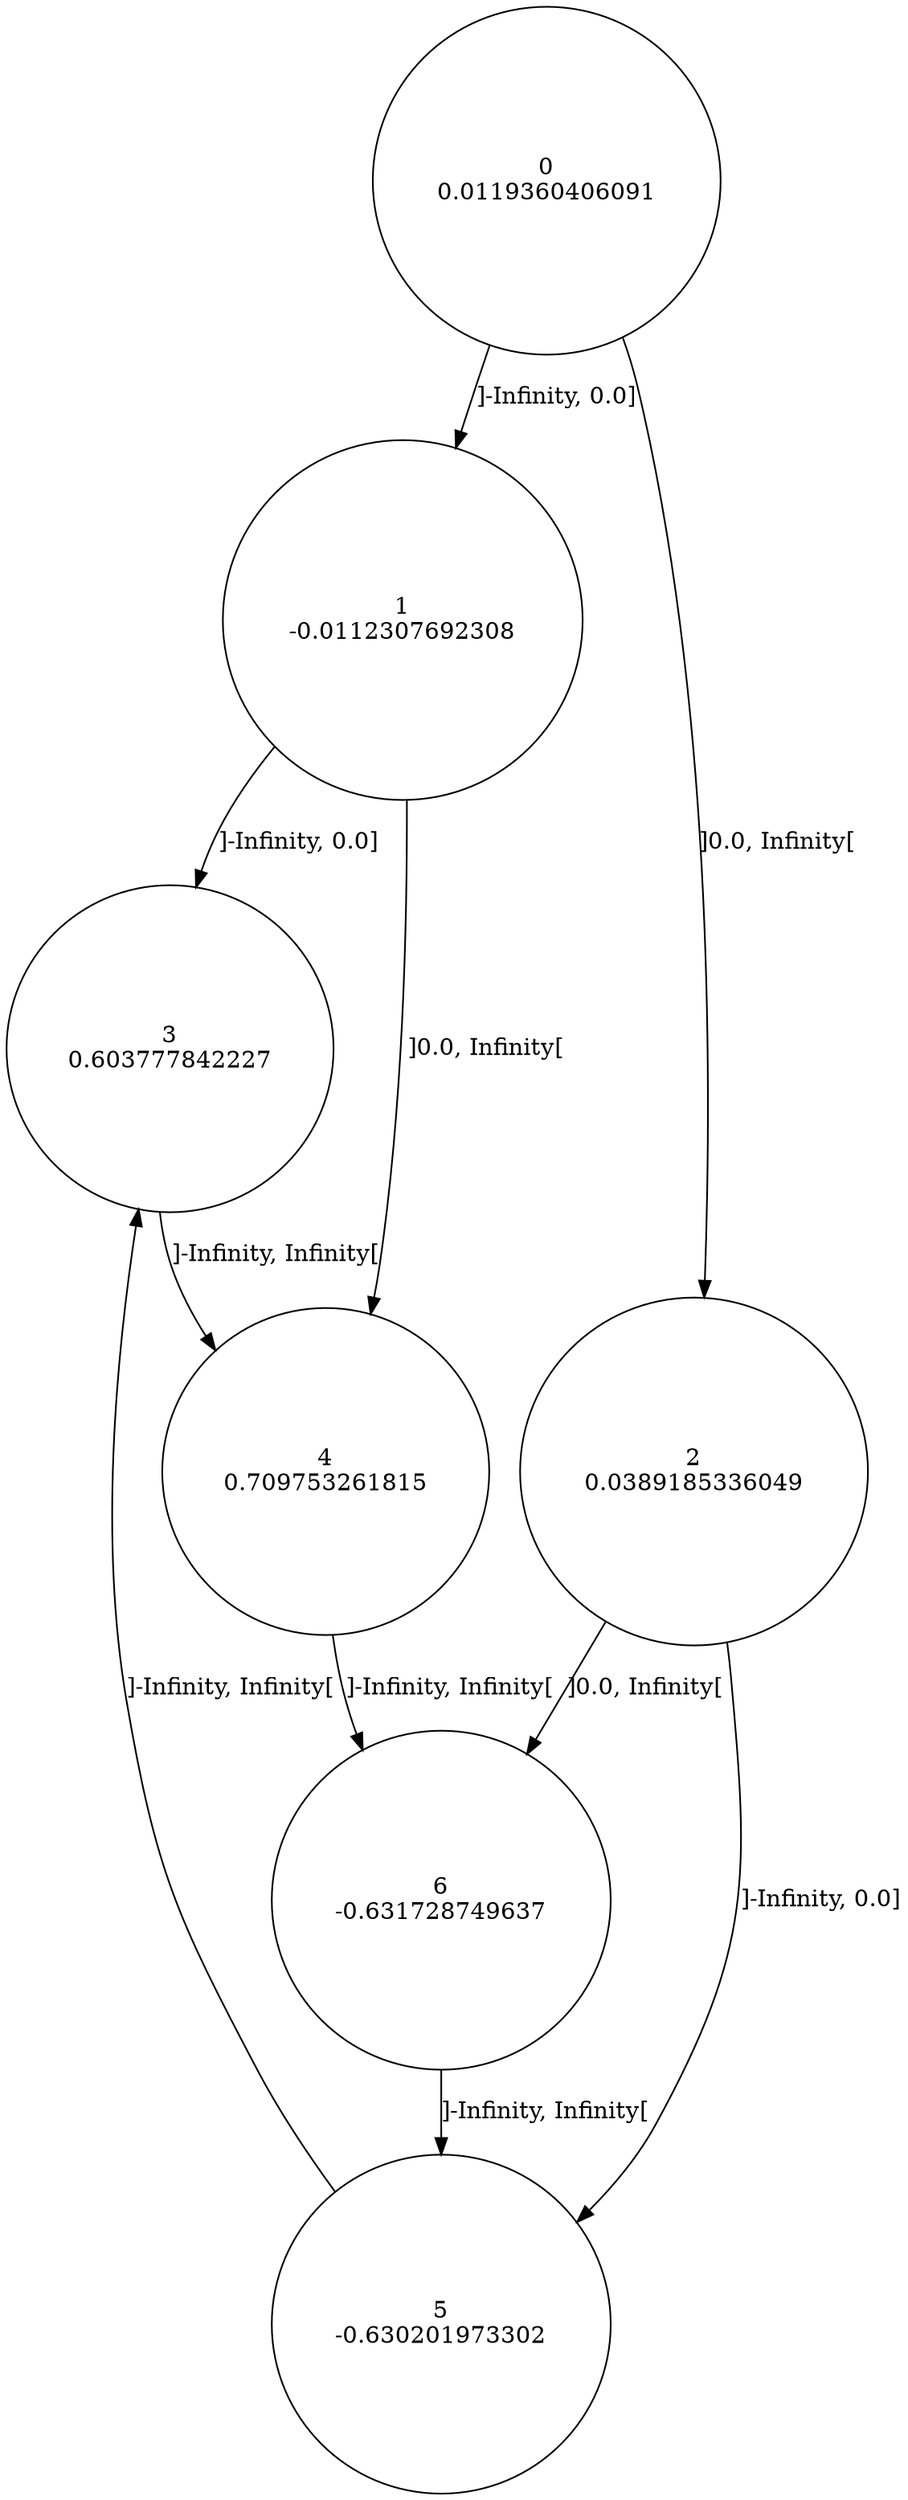 digraph a {
0 [shape=circle, label="0\n0.0119360406091"];
	0 -> 1 [label="]-Infinity, 0.0]"];
	0 -> 2 [label="]0.0, Infinity["];
1 [shape=circle, label="1\n-0.0112307692308"];
	1 -> 3 [label="]-Infinity, 0.0]"];
	1 -> 4 [label="]0.0, Infinity["];
2 [shape=circle, label="2\n0.0389185336049"];
	2 -> 5 [label="]-Infinity, 0.0]"];
	2 -> 6 [label="]0.0, Infinity["];
3 [shape=circle, label="3\n0.603777842227"];
	3 -> 4 [label="]-Infinity, Infinity["];
4 [shape=circle, label="4\n0.709753261815"];
	4 -> 6 [label="]-Infinity, Infinity["];
5 [shape=circle, label="5\n-0.630201973302"];
	5 -> 3 [label="]-Infinity, Infinity["];
6 [shape=circle, label="6\n-0.631728749637"];
	6 -> 5 [label="]-Infinity, Infinity["];
}